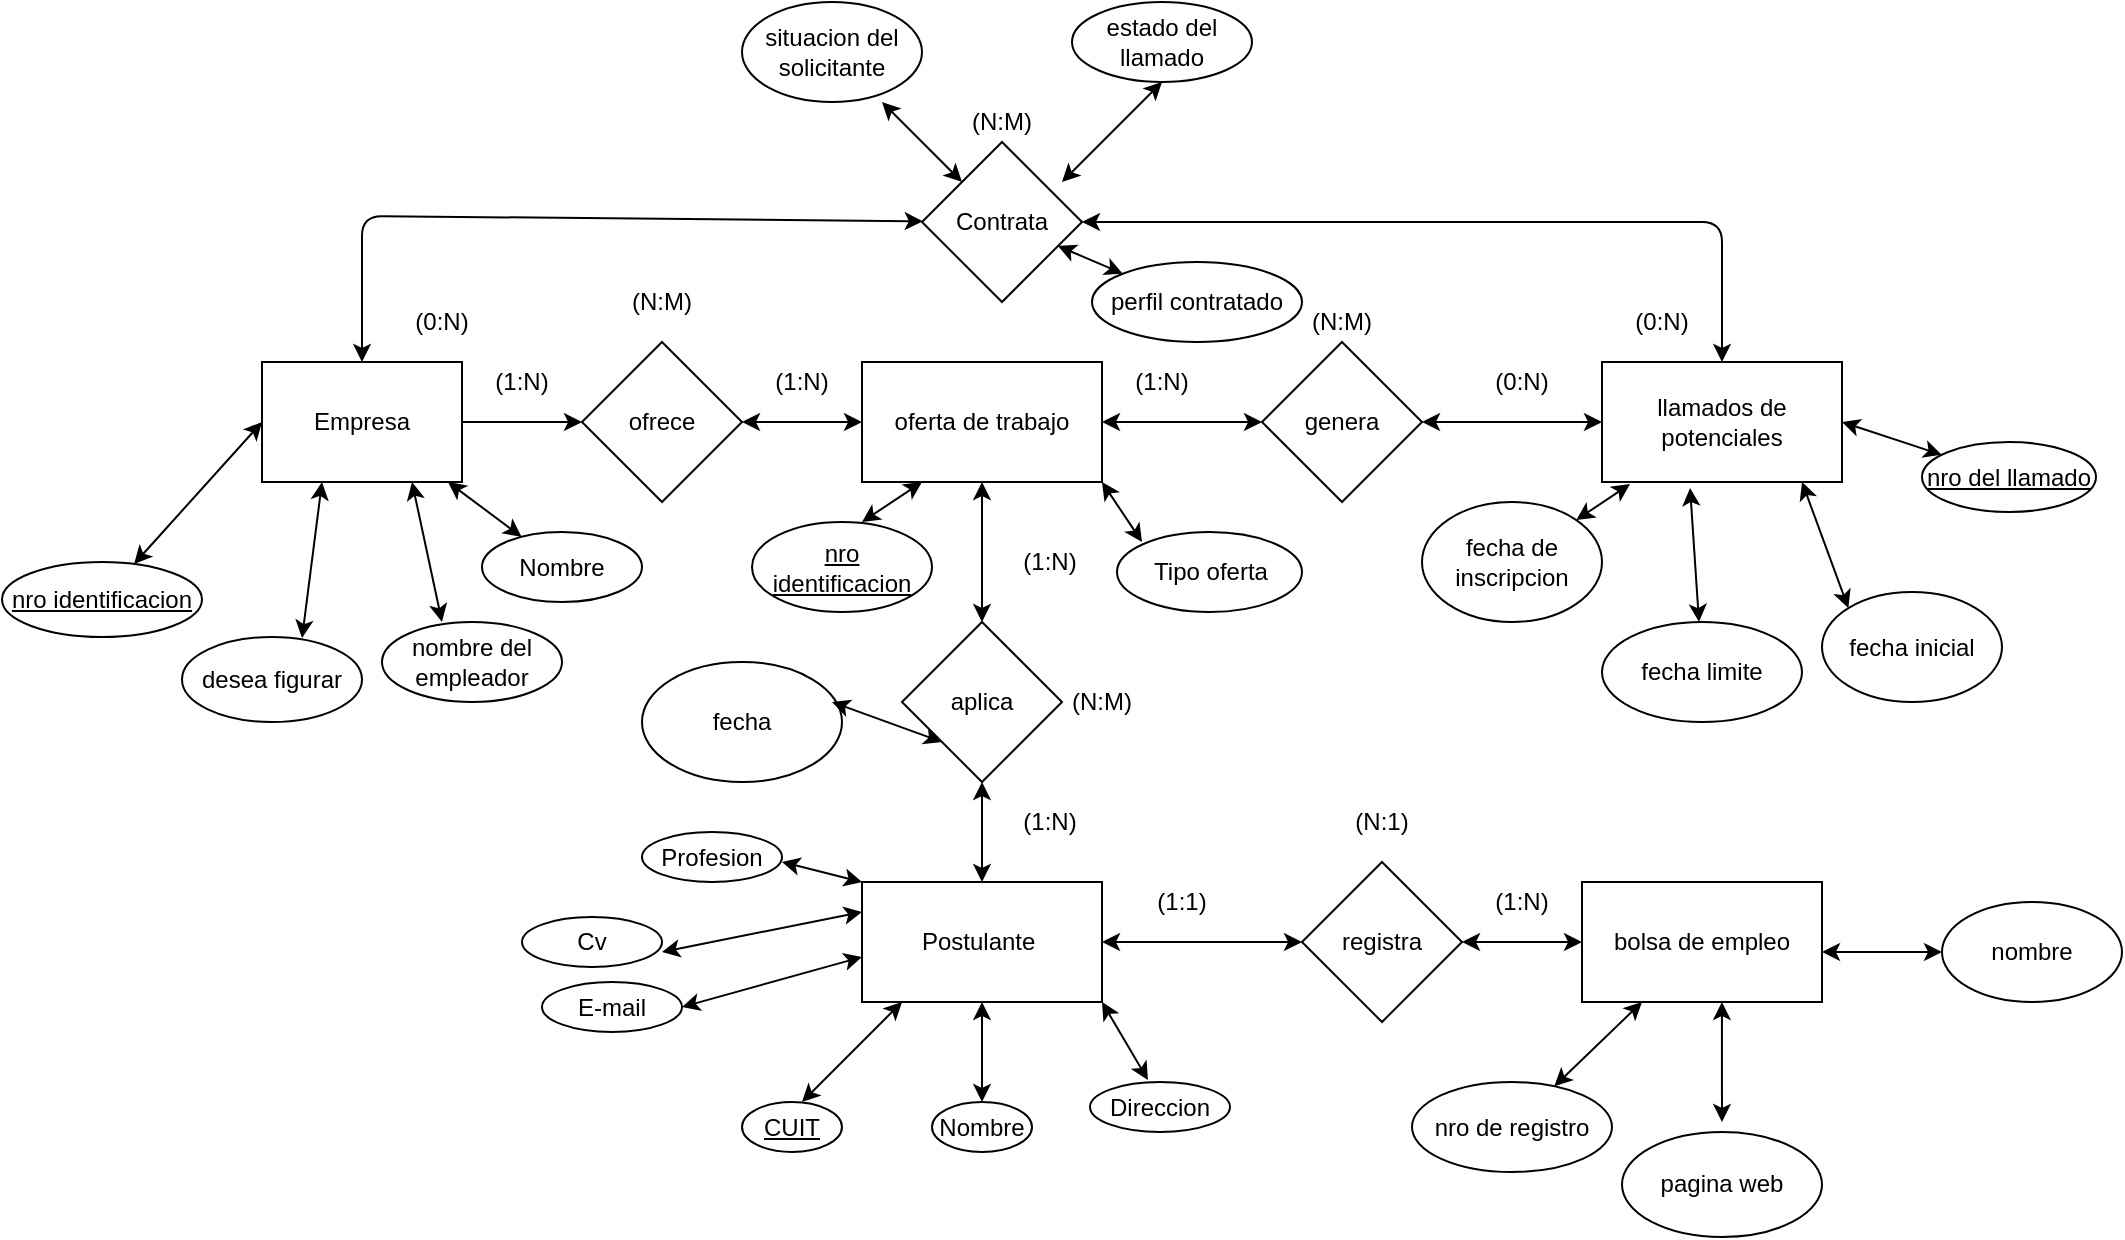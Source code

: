 <mxfile version="13.2.4" type="device"><diagram id="C5RBs43oDa-KdzZeNtuy" name="Page-1"><mxGraphModel dx="2283" dy="1828" grid="1" gridSize="10" guides="1" tooltips="1" connect="1" arrows="1" fold="1" page="1" pageScale="1" pageWidth="827" pageHeight="1169" math="0" shadow="0"><root><mxCell id="WIyWlLk6GJQsqaUBKTNV-0"/><mxCell id="WIyWlLk6GJQsqaUBKTNV-1" parent="WIyWlLk6GJQsqaUBKTNV-0"/><mxCell id="xEi5N1hV9zXf6CYKqSkR-0" value="oferta de trabajo" style="rounded=0;whiteSpace=wrap;html=1;" parent="WIyWlLk6GJQsqaUBKTNV-1" vertex="1"><mxGeometry x="300" y="140" width="120" height="60" as="geometry"/></mxCell><mxCell id="xEi5N1hV9zXf6CYKqSkR-1" value="llamados de potenciales" style="rounded=0;whiteSpace=wrap;html=1;" parent="WIyWlLk6GJQsqaUBKTNV-1" vertex="1"><mxGeometry x="670" y="140" width="120" height="60" as="geometry"/></mxCell><mxCell id="xEi5N1hV9zXf6CYKqSkR-2" value="" style="endArrow=classic;startArrow=classic;html=1;exitX=1;exitY=0.5;exitDx=0;exitDy=0;entryX=0;entryY=0.5;entryDx=0;entryDy=0;" parent="WIyWlLk6GJQsqaUBKTNV-1" source="xEi5N1hV9zXf6CYKqSkR-0" target="xEi5N1hV9zXf6CYKqSkR-4" edge="1"><mxGeometry width="50" height="50" relative="1" as="geometry"><mxPoint x="390" y="270" as="sourcePoint"/><mxPoint x="390" y="160" as="targetPoint"/></mxGeometry></mxCell><mxCell id="xEi5N1hV9zXf6CYKqSkR-3" value="" style="endArrow=classic;startArrow=classic;html=1;exitX=0;exitY=0.5;exitDx=0;exitDy=0;" parent="WIyWlLk6GJQsqaUBKTNV-1" source="xEi5N1hV9zXf6CYKqSkR-1" target="xEi5N1hV9zXf6CYKqSkR-4" edge="1"><mxGeometry width="50" height="50" relative="1" as="geometry"><mxPoint x="460" y="160" as="sourcePoint"/><mxPoint x="530" y="159.5" as="targetPoint"/></mxGeometry></mxCell><mxCell id="xEi5N1hV9zXf6CYKqSkR-4" value="genera" style="rhombus;whiteSpace=wrap;html=1;" parent="WIyWlLk6GJQsqaUBKTNV-1" vertex="1"><mxGeometry x="500" y="130" width="80" height="80" as="geometry"/></mxCell><mxCell id="xEi5N1hV9zXf6CYKqSkR-5" value="Postulante&amp;nbsp;&lt;br&gt;" style="rounded=0;whiteSpace=wrap;html=1;" parent="WIyWlLk6GJQsqaUBKTNV-1" vertex="1"><mxGeometry x="300" y="400" width="120" height="60" as="geometry"/></mxCell><mxCell id="xEi5N1hV9zXf6CYKqSkR-6" value="registra" style="rhombus;whiteSpace=wrap;html=1;" parent="WIyWlLk6GJQsqaUBKTNV-1" vertex="1"><mxGeometry x="520" y="390" width="80" height="80" as="geometry"/></mxCell><mxCell id="xEi5N1hV9zXf6CYKqSkR-7" value="bolsa de empleo" style="rounded=0;whiteSpace=wrap;html=1;" parent="WIyWlLk6GJQsqaUBKTNV-1" vertex="1"><mxGeometry x="660" y="400" width="120" height="60" as="geometry"/></mxCell><mxCell id="xEi5N1hV9zXf6CYKqSkR-9" value="" style="endArrow=classic;startArrow=classic;html=1;exitX=0;exitY=0.5;exitDx=0;exitDy=0;entryX=1;entryY=0.5;entryDx=0;entryDy=0;" parent="WIyWlLk6GJQsqaUBKTNV-1" source="xEi5N1hV9zXf6CYKqSkR-7" target="xEi5N1hV9zXf6CYKqSkR-6" edge="1"><mxGeometry width="50" height="50" relative="1" as="geometry"><mxPoint x="550" y="535" as="sourcePoint"/><mxPoint x="450" y="343" as="targetPoint"/></mxGeometry></mxCell><mxCell id="xEi5N1hV9zXf6CYKqSkR-10" value="ofrece" style="rhombus;whiteSpace=wrap;html=1;" parent="WIyWlLk6GJQsqaUBKTNV-1" vertex="1"><mxGeometry x="160" y="130" width="80" height="80" as="geometry"/></mxCell><mxCell id="xEi5N1hV9zXf6CYKqSkR-11" value="" style="endArrow=classic;startArrow=classic;html=1;" parent="WIyWlLk6GJQsqaUBKTNV-1" edge="1"><mxGeometry width="50" height="50" relative="1" as="geometry"><mxPoint x="240" y="170" as="sourcePoint"/><mxPoint x="300" y="170" as="targetPoint"/></mxGeometry></mxCell><mxCell id="xEi5N1hV9zXf6CYKqSkR-12" value="" style="endArrow=classic;startArrow=classic;html=1;" parent="WIyWlLk6GJQsqaUBKTNV-1" target="xEi5N1hV9zXf6CYKqSkR-10" edge="1"><mxGeometry width="50" height="50" relative="1" as="geometry"><mxPoint x="70" y="170" as="sourcePoint"/><mxPoint x="310" y="180" as="targetPoint"/></mxGeometry></mxCell><mxCell id="xEi5N1hV9zXf6CYKqSkR-13" value="Empresa" style="rounded=0;whiteSpace=wrap;html=1;" parent="WIyWlLk6GJQsqaUBKTNV-1" vertex="1"><mxGeometry y="140" width="100" height="60" as="geometry"/></mxCell><mxCell id="xEi5N1hV9zXf6CYKqSkR-15" value="" style="endArrow=classic;startArrow=classic;html=1;entryX=1;entryY=0.5;entryDx=0;entryDy=0;exitX=0;exitY=0.5;exitDx=0;exitDy=0;" parent="WIyWlLk6GJQsqaUBKTNV-1" source="xEi5N1hV9zXf6CYKqSkR-6" target="xEi5N1hV9zXf6CYKqSkR-5" edge="1"><mxGeometry width="50" height="50" relative="1" as="geometry"><mxPoint x="270" y="490" as="sourcePoint"/><mxPoint x="320" y="440" as="targetPoint"/></mxGeometry></mxCell><mxCell id="xEi5N1hV9zXf6CYKqSkR-16" value="aplica" style="rhombus;whiteSpace=wrap;html=1;" parent="WIyWlLk6GJQsqaUBKTNV-1" vertex="1"><mxGeometry x="320" y="270" width="80" height="80" as="geometry"/></mxCell><mxCell id="xEi5N1hV9zXf6CYKqSkR-17" value="" style="endArrow=classic;startArrow=classic;html=1;entryX=0.5;entryY=1;entryDx=0;entryDy=0;" parent="WIyWlLk6GJQsqaUBKTNV-1" source="xEi5N1hV9zXf6CYKqSkR-16" target="xEi5N1hV9zXf6CYKqSkR-0" edge="1"><mxGeometry width="50" height="50" relative="1" as="geometry"><mxPoint x="300" y="370" as="sourcePoint"/><mxPoint x="350" y="320" as="targetPoint"/></mxGeometry></mxCell><mxCell id="xEi5N1hV9zXf6CYKqSkR-19" value="" style="endArrow=classic;startArrow=classic;html=1;entryX=0.5;entryY=1;entryDx=0;entryDy=0;exitX=0.5;exitY=0;exitDx=0;exitDy=0;" parent="WIyWlLk6GJQsqaUBKTNV-1" source="xEi5N1hV9zXf6CYKqSkR-5" target="xEi5N1hV9zXf6CYKqSkR-16" edge="1"><mxGeometry width="50" height="50" relative="1" as="geometry"><mxPoint x="300" y="590" as="sourcePoint"/><mxPoint x="350" y="540" as="targetPoint"/></mxGeometry></mxCell><mxCell id="xEi5N1hV9zXf6CYKqSkR-21" value="Contrata" style="rhombus;whiteSpace=wrap;html=1;" parent="WIyWlLk6GJQsqaUBKTNV-1" vertex="1"><mxGeometry x="330" y="30" width="80" height="80" as="geometry"/></mxCell><mxCell id="xEi5N1hV9zXf6CYKqSkR-22" value="" style="endArrow=classic;startArrow=classic;html=1;exitX=0.5;exitY=0;exitDx=0;exitDy=0;" parent="WIyWlLk6GJQsqaUBKTNV-1" source="xEi5N1hV9zXf6CYKqSkR-13" target="xEi5N1hV9zXf6CYKqSkR-21" edge="1"><mxGeometry width="50" height="50" relative="1" as="geometry"><mxPoint x="300" y="140" as="sourcePoint"/><mxPoint x="290" y="40" as="targetPoint"/><Array as="points"><mxPoint x="50" y="67"/></Array></mxGeometry></mxCell><mxCell id="xEi5N1hV9zXf6CYKqSkR-23" value="" style="endArrow=classic;startArrow=classic;html=1;exitX=1;exitY=0.5;exitDx=0;exitDy=0;entryX=0.5;entryY=0;entryDx=0;entryDy=0;" parent="WIyWlLk6GJQsqaUBKTNV-1" source="xEi5N1hV9zXf6CYKqSkR-21" target="xEi5N1hV9zXf6CYKqSkR-1" edge="1"><mxGeometry width="50" height="50" relative="1" as="geometry"><mxPoint x="500" y="140" as="sourcePoint"/><mxPoint x="810" y="40" as="targetPoint"/><Array as="points"><mxPoint x="730" y="70"/></Array></mxGeometry></mxCell><mxCell id="xEi5N1hV9zXf6CYKqSkR-24" value="(1:N)" style="text;html=1;strokeColor=none;fillColor=none;align=center;verticalAlign=middle;whiteSpace=wrap;rounded=0;" parent="WIyWlLk6GJQsqaUBKTNV-1" vertex="1"><mxGeometry x="610" y="400" width="40" height="20" as="geometry"/></mxCell><mxCell id="xEi5N1hV9zXf6CYKqSkR-25" value="(1:1)" style="text;html=1;strokeColor=none;fillColor=none;align=center;verticalAlign=middle;whiteSpace=wrap;rounded=0;" parent="WIyWlLk6GJQsqaUBKTNV-1" vertex="1"><mxGeometry x="440" y="400" width="40" height="20" as="geometry"/></mxCell><mxCell id="xEi5N1hV9zXf6CYKqSkR-26" value="(N:1)" style="text;html=1;strokeColor=none;fillColor=none;align=center;verticalAlign=middle;whiteSpace=wrap;rounded=0;" parent="WIyWlLk6GJQsqaUBKTNV-1" vertex="1"><mxGeometry x="540" y="360" width="40" height="20" as="geometry"/></mxCell><mxCell id="xEi5N1hV9zXf6CYKqSkR-27" value="(1:N)" style="text;html=1;strokeColor=none;fillColor=none;align=center;verticalAlign=middle;whiteSpace=wrap;rounded=0;" parent="WIyWlLk6GJQsqaUBKTNV-1" vertex="1"><mxGeometry x="374" y="230" width="40" height="20" as="geometry"/></mxCell><mxCell id="xEi5N1hV9zXf6CYKqSkR-28" value="(1:N)" style="text;html=1;strokeColor=none;fillColor=none;align=center;verticalAlign=middle;whiteSpace=wrap;rounded=0;" parent="WIyWlLk6GJQsqaUBKTNV-1" vertex="1"><mxGeometry x="374" y="360" width="40" height="20" as="geometry"/></mxCell><mxCell id="xEi5N1hV9zXf6CYKqSkR-29" value="(N:M)" style="text;html=1;strokeColor=none;fillColor=none;align=center;verticalAlign=middle;whiteSpace=wrap;rounded=0;" parent="WIyWlLk6GJQsqaUBKTNV-1" vertex="1"><mxGeometry x="400" y="300" width="40" height="20" as="geometry"/></mxCell><mxCell id="xEi5N1hV9zXf6CYKqSkR-30" value="(1:N)" style="text;html=1;strokeColor=none;fillColor=none;align=center;verticalAlign=middle;whiteSpace=wrap;rounded=0;" parent="WIyWlLk6GJQsqaUBKTNV-1" vertex="1"><mxGeometry x="110" y="140" width="40" height="20" as="geometry"/></mxCell><mxCell id="xEi5N1hV9zXf6CYKqSkR-31" value="(1:N)" style="text;html=1;strokeColor=none;fillColor=none;align=center;verticalAlign=middle;whiteSpace=wrap;rounded=0;" parent="WIyWlLk6GJQsqaUBKTNV-1" vertex="1"><mxGeometry x="250" y="140" width="40" height="20" as="geometry"/></mxCell><mxCell id="xEi5N1hV9zXf6CYKqSkR-32" value="(0:N)" style="text;html=1;strokeColor=none;fillColor=none;align=center;verticalAlign=middle;whiteSpace=wrap;rounded=0;" parent="WIyWlLk6GJQsqaUBKTNV-1" vertex="1"><mxGeometry x="610" y="140" width="40" height="20" as="geometry"/></mxCell><mxCell id="xEi5N1hV9zXf6CYKqSkR-33" value="(1:N)" style="text;html=1;strokeColor=none;fillColor=none;align=center;verticalAlign=middle;whiteSpace=wrap;rounded=0;" parent="WIyWlLk6GJQsqaUBKTNV-1" vertex="1"><mxGeometry x="430" y="140" width="40" height="20" as="geometry"/></mxCell><mxCell id="xEi5N1hV9zXf6CYKqSkR-34" value="(N:M)" style="text;html=1;strokeColor=none;fillColor=none;align=center;verticalAlign=middle;whiteSpace=wrap;rounded=0;" parent="WIyWlLk6GJQsqaUBKTNV-1" vertex="1"><mxGeometry x="520" y="110" width="40" height="20" as="geometry"/></mxCell><mxCell id="xEi5N1hV9zXf6CYKqSkR-35" value="(0:N)" style="text;html=1;strokeColor=none;fillColor=none;align=center;verticalAlign=middle;whiteSpace=wrap;rounded=0;" parent="WIyWlLk6GJQsqaUBKTNV-1" vertex="1"><mxGeometry x="680" y="110" width="40" height="20" as="geometry"/></mxCell><mxCell id="xEi5N1hV9zXf6CYKqSkR-36" value="(0:N)" style="text;html=1;strokeColor=none;fillColor=none;align=center;verticalAlign=middle;whiteSpace=wrap;rounded=0;" parent="WIyWlLk6GJQsqaUBKTNV-1" vertex="1"><mxGeometry x="70" y="110" width="40" height="20" as="geometry"/></mxCell><mxCell id="xEi5N1hV9zXf6CYKqSkR-37" value="(N:M)" style="text;html=1;strokeColor=none;fillColor=none;align=center;verticalAlign=middle;whiteSpace=wrap;rounded=0;" parent="WIyWlLk6GJQsqaUBKTNV-1" vertex="1"><mxGeometry x="350" y="10" width="40" height="20" as="geometry"/></mxCell><mxCell id="xEi5N1hV9zXf6CYKqSkR-38" value="(N:M)" style="text;html=1;strokeColor=none;fillColor=none;align=center;verticalAlign=middle;whiteSpace=wrap;rounded=0;" parent="WIyWlLk6GJQsqaUBKTNV-1" vertex="1"><mxGeometry x="180" y="100" width="40" height="20" as="geometry"/></mxCell><mxCell id="xEi5N1hV9zXf6CYKqSkR-39" value="" style="endArrow=classic;startArrow=classic;html=1;" parent="WIyWlLk6GJQsqaUBKTNV-1" edge="1"><mxGeometry width="50" height="50" relative="1" as="geometry"><mxPoint x="270" y="510" as="sourcePoint"/><mxPoint x="320" y="460" as="targetPoint"/></mxGeometry></mxCell><mxCell id="xEi5N1hV9zXf6CYKqSkR-40" value="" style="endArrow=classic;startArrow=classic;html=1;" parent="WIyWlLk6GJQsqaUBKTNV-1" target="xEi5N1hV9zXf6CYKqSkR-5" edge="1"><mxGeometry width="50" height="50" relative="1" as="geometry"><mxPoint x="360" y="510" as="sourcePoint"/><mxPoint x="330" y="470" as="targetPoint"/></mxGeometry></mxCell><mxCell id="xEi5N1hV9zXf6CYKqSkR-41" value="&lt;u&gt;CUIT&lt;/u&gt;" style="ellipse;whiteSpace=wrap;html=1;" parent="WIyWlLk6GJQsqaUBKTNV-1" vertex="1"><mxGeometry x="240" y="510" width="50" height="25" as="geometry"/></mxCell><mxCell id="xEi5N1hV9zXf6CYKqSkR-43" value="Nombre" style="ellipse;whiteSpace=wrap;html=1;" parent="WIyWlLk6GJQsqaUBKTNV-1" vertex="1"><mxGeometry x="335" y="510" width="50" height="25" as="geometry"/></mxCell><mxCell id="xEi5N1hV9zXf6CYKqSkR-44" value="Direccion" style="ellipse;whiteSpace=wrap;html=1;" parent="WIyWlLk6GJQsqaUBKTNV-1" vertex="1"><mxGeometry x="414" y="500" width="70" height="25" as="geometry"/></mxCell><mxCell id="xEi5N1hV9zXf6CYKqSkR-45" value="E-mail" style="ellipse;whiteSpace=wrap;html=1;" parent="WIyWlLk6GJQsqaUBKTNV-1" vertex="1"><mxGeometry x="140" y="450" width="70" height="25" as="geometry"/></mxCell><mxCell id="xEi5N1hV9zXf6CYKqSkR-46" value="Cv" style="ellipse;whiteSpace=wrap;html=1;" parent="WIyWlLk6GJQsqaUBKTNV-1" vertex="1"><mxGeometry x="130" y="417.5" width="70" height="25" as="geometry"/></mxCell><mxCell id="xEi5N1hV9zXf6CYKqSkR-48" value="Profesion" style="ellipse;whiteSpace=wrap;html=1;" parent="WIyWlLk6GJQsqaUBKTNV-1" vertex="1"><mxGeometry x="190" y="375" width="70" height="25" as="geometry"/></mxCell><mxCell id="SdiVONQuqcY9Zi64I5Fq-0" value="" style="endArrow=classic;startArrow=classic;html=1;exitX=1;exitY=0.5;exitDx=0;exitDy=0;" edge="1" parent="WIyWlLk6GJQsqaUBKTNV-1" source="xEi5N1hV9zXf6CYKqSkR-45"><mxGeometry width="50" height="50" relative="1" as="geometry"><mxPoint x="250" y="487.5" as="sourcePoint"/><mxPoint x="300" y="437.5" as="targetPoint"/></mxGeometry></mxCell><mxCell id="SdiVONQuqcY9Zi64I5Fq-2" value="" style="endArrow=classic;startArrow=classic;html=1;entryX=0;entryY=0.25;entryDx=0;entryDy=0;" edge="1" parent="WIyWlLk6GJQsqaUBKTNV-1" target="xEi5N1hV9zXf6CYKqSkR-5"><mxGeometry width="50" height="50" relative="1" as="geometry"><mxPoint x="200" y="435" as="sourcePoint"/><mxPoint x="250" y="385" as="targetPoint"/></mxGeometry></mxCell><mxCell id="SdiVONQuqcY9Zi64I5Fq-4" value="" style="endArrow=classic;startArrow=classic;html=1;entryX=0;entryY=0;entryDx=0;entryDy=0;" edge="1" parent="WIyWlLk6GJQsqaUBKTNV-1" target="xEi5N1hV9zXf6CYKqSkR-5"><mxGeometry width="50" height="50" relative="1" as="geometry"><mxPoint x="260" y="390" as="sourcePoint"/><mxPoint x="310" y="340" as="targetPoint"/></mxGeometry></mxCell><mxCell id="SdiVONQuqcY9Zi64I5Fq-5" value="" style="endArrow=classic;startArrow=classic;html=1;entryX=1;entryY=1;entryDx=0;entryDy=0;exitX=0.414;exitY=-0.04;exitDx=0;exitDy=0;exitPerimeter=0;" edge="1" parent="WIyWlLk6GJQsqaUBKTNV-1" source="xEi5N1hV9zXf6CYKqSkR-44" target="xEi5N1hV9zXf6CYKqSkR-5"><mxGeometry width="50" height="50" relative="1" as="geometry"><mxPoint x="414" y="492.5" as="sourcePoint"/><mxPoint x="464" y="442.5" as="targetPoint"/></mxGeometry></mxCell><mxCell id="SdiVONQuqcY9Zi64I5Fq-8" value="" style="endArrow=classic;startArrow=classic;html=1;" edge="1" parent="WIyWlLk6GJQsqaUBKTNV-1"><mxGeometry width="50" height="50" relative="1" as="geometry"><mxPoint x="400" y="50" as="sourcePoint"/><mxPoint x="450" as="targetPoint"/></mxGeometry></mxCell><mxCell id="SdiVONQuqcY9Zi64I5Fq-9" value="estado del llamado" style="ellipse;whiteSpace=wrap;html=1;" vertex="1" parent="WIyWlLk6GJQsqaUBKTNV-1"><mxGeometry x="405" y="-40" width="90" height="40" as="geometry"/></mxCell><mxCell id="SdiVONQuqcY9Zi64I5Fq-10" value="" style="endArrow=classic;startArrow=classic;html=1;exitX=0;exitY=0;exitDx=0;exitDy=0;" edge="1" parent="WIyWlLk6GJQsqaUBKTNV-1" source="xEi5N1hV9zXf6CYKqSkR-21"><mxGeometry width="50" height="50" relative="1" as="geometry"><mxPoint x="270" y="40" as="sourcePoint"/><mxPoint x="310" y="10" as="targetPoint"/></mxGeometry></mxCell><mxCell id="SdiVONQuqcY9Zi64I5Fq-11" value="situacion del solicitante" style="ellipse;whiteSpace=wrap;html=1;" vertex="1" parent="WIyWlLk6GJQsqaUBKTNV-1"><mxGeometry x="240" y="-40" width="90" height="50" as="geometry"/></mxCell><mxCell id="SdiVONQuqcY9Zi64I5Fq-12" value="" style="endArrow=classic;startArrow=classic;html=1;exitX=0.93;exitY=1;exitDx=0;exitDy=0;exitPerimeter=0;" edge="1" parent="WIyWlLk6GJQsqaUBKTNV-1" source="xEi5N1hV9zXf6CYKqSkR-13" target="SdiVONQuqcY9Zi64I5Fq-13"><mxGeometry width="50" height="50" relative="1" as="geometry"><mxPoint x="120" y="230" as="sourcePoint"/><mxPoint x="90" y="200" as="targetPoint"/></mxGeometry></mxCell><mxCell id="SdiVONQuqcY9Zi64I5Fq-13" value="Nombre" style="ellipse;whiteSpace=wrap;html=1;" vertex="1" parent="WIyWlLk6GJQsqaUBKTNV-1"><mxGeometry x="110" y="225" width="80" height="35" as="geometry"/></mxCell><mxCell id="SdiVONQuqcY9Zi64I5Fq-15" value="" style="endArrow=classic;startArrow=classic;html=1;entryX=0.75;entryY=1;entryDx=0;entryDy=0;" edge="1" parent="WIyWlLk6GJQsqaUBKTNV-1" target="xEi5N1hV9zXf6CYKqSkR-13"><mxGeometry width="50" height="50" relative="1" as="geometry"><mxPoint x="90" y="270" as="sourcePoint"/><mxPoint x="100" y="250" as="targetPoint"/></mxGeometry></mxCell><mxCell id="SdiVONQuqcY9Zi64I5Fq-16" value="nombre del empleador" style="ellipse;whiteSpace=wrap;html=1;" vertex="1" parent="WIyWlLk6GJQsqaUBKTNV-1"><mxGeometry x="60" y="270" width="90" height="40" as="geometry"/></mxCell><mxCell id="SdiVONQuqcY9Zi64I5Fq-19" value="desea figurar" style="ellipse;whiteSpace=wrap;html=1;" vertex="1" parent="WIyWlLk6GJQsqaUBKTNV-1"><mxGeometry x="-40" y="277.5" width="90" height="42.5" as="geometry"/></mxCell><mxCell id="SdiVONQuqcY9Zi64I5Fq-22" value="" style="endArrow=classic;startArrow=classic;html=1;exitX=0.667;exitY=0.012;exitDx=0;exitDy=0;exitPerimeter=0;" edge="1" parent="WIyWlLk6GJQsqaUBKTNV-1" source="SdiVONQuqcY9Zi64I5Fq-19"><mxGeometry width="50" height="50" relative="1" as="geometry"><mxPoint x="-10" y="240" as="sourcePoint"/><mxPoint x="30" y="200" as="targetPoint"/></mxGeometry></mxCell><mxCell id="SdiVONQuqcY9Zi64I5Fq-23" value="" style="endArrow=classic;startArrow=classic;html=1;exitX=0.117;exitY=1.017;exitDx=0;exitDy=0;exitPerimeter=0;" edge="1" parent="WIyWlLk6GJQsqaUBKTNV-1" source="xEi5N1hV9zXf6CYKqSkR-1" target="SdiVONQuqcY9Zi64I5Fq-24"><mxGeometry width="50" height="50" relative="1" as="geometry"><mxPoint x="650" y="250" as="sourcePoint"/><mxPoint x="700" y="200" as="targetPoint"/></mxGeometry></mxCell><mxCell id="SdiVONQuqcY9Zi64I5Fq-24" value="fecha de inscripcion" style="ellipse;whiteSpace=wrap;html=1;" vertex="1" parent="WIyWlLk6GJQsqaUBKTNV-1"><mxGeometry x="580" y="210" width="90" height="60" as="geometry"/></mxCell><mxCell id="SdiVONQuqcY9Zi64I5Fq-27" value="" style="endArrow=classic;startArrow=classic;html=1;exitX=0.367;exitY=1.05;exitDx=0;exitDy=0;exitPerimeter=0;" edge="1" parent="WIyWlLk6GJQsqaUBKTNV-1" source="xEi5N1hV9zXf6CYKqSkR-1" target="SdiVONQuqcY9Zi64I5Fq-28"><mxGeometry width="50" height="50" relative="1" as="geometry"><mxPoint x="745" y="250" as="sourcePoint"/><mxPoint x="745" y="200" as="targetPoint"/></mxGeometry></mxCell><mxCell id="SdiVONQuqcY9Zi64I5Fq-28" value="fecha limite" style="ellipse;whiteSpace=wrap;html=1;" vertex="1" parent="WIyWlLk6GJQsqaUBKTNV-1"><mxGeometry x="670" y="270" width="100" height="50" as="geometry"/></mxCell><mxCell id="SdiVONQuqcY9Zi64I5Fq-29" value="fecha inicial" style="ellipse;whiteSpace=wrap;html=1;" vertex="1" parent="WIyWlLk6GJQsqaUBKTNV-1"><mxGeometry x="780" y="255" width="90" height="55" as="geometry"/></mxCell><mxCell id="SdiVONQuqcY9Zi64I5Fq-32" value="" style="endArrow=classic;startArrow=classic;html=1;exitX=0;exitY=0;exitDx=0;exitDy=0;" edge="1" parent="WIyWlLk6GJQsqaUBKTNV-1" source="SdiVONQuqcY9Zi64I5Fq-29"><mxGeometry width="50" height="50" relative="1" as="geometry"><mxPoint x="720" y="250" as="sourcePoint"/><mxPoint x="770" y="200" as="targetPoint"/></mxGeometry></mxCell><mxCell id="SdiVONQuqcY9Zi64I5Fq-33" value="" style="endArrow=classic;startArrow=classic;html=1;" edge="1" parent="WIyWlLk6GJQsqaUBKTNV-1" target="SdiVONQuqcY9Zi64I5Fq-34"><mxGeometry width="50" height="50" relative="1" as="geometry"><mxPoint x="270" y="320" as="sourcePoint"/><mxPoint x="320" y="310" as="targetPoint"/></mxGeometry></mxCell><mxCell id="SdiVONQuqcY9Zi64I5Fq-34" value="fecha" style="ellipse;whiteSpace=wrap;html=1;" vertex="1" parent="WIyWlLk6GJQsqaUBKTNV-1"><mxGeometry x="190" y="290" width="100" height="60" as="geometry"/></mxCell><mxCell id="SdiVONQuqcY9Zi64I5Fq-35" value="" style="endArrow=classic;startArrow=classic;html=1;entryX=0;entryY=1;entryDx=0;entryDy=0;" edge="1" parent="WIyWlLk6GJQsqaUBKTNV-1" target="xEi5N1hV9zXf6CYKqSkR-16"><mxGeometry width="50" height="50" relative="1" as="geometry"><mxPoint x="285" y="310" as="sourcePoint"/><mxPoint x="335" y="260" as="targetPoint"/></mxGeometry></mxCell><mxCell id="SdiVONQuqcY9Zi64I5Fq-36" value="perfil contratado" style="ellipse;whiteSpace=wrap;html=1;" vertex="1" parent="WIyWlLk6GJQsqaUBKTNV-1"><mxGeometry x="415" y="90" width="105" height="40" as="geometry"/></mxCell><mxCell id="SdiVONQuqcY9Zi64I5Fq-38" value="" style="endArrow=classic;startArrow=classic;html=1;exitX=0;exitY=0;exitDx=0;exitDy=0;" edge="1" parent="WIyWlLk6GJQsqaUBKTNV-1" source="SdiVONQuqcY9Zi64I5Fq-36" target="xEi5N1hV9zXf6CYKqSkR-21"><mxGeometry width="50" height="50" relative="1" as="geometry"><mxPoint x="500" y="200" as="sourcePoint"/><mxPoint x="550" y="150" as="targetPoint"/></mxGeometry></mxCell><mxCell id="SdiVONQuqcY9Zi64I5Fq-39" value="&lt;u&gt;nro del llamado&lt;/u&gt;" style="ellipse;whiteSpace=wrap;html=1;" vertex="1" parent="WIyWlLk6GJQsqaUBKTNV-1"><mxGeometry x="830" y="180" width="87" height="35" as="geometry"/></mxCell><mxCell id="SdiVONQuqcY9Zi64I5Fq-40" value="" style="endArrow=classic;startArrow=classic;html=1;" edge="1" parent="WIyWlLk6GJQsqaUBKTNV-1" target="SdiVONQuqcY9Zi64I5Fq-39"><mxGeometry width="50" height="50" relative="1" as="geometry"><mxPoint x="790" y="170" as="sourcePoint"/><mxPoint x="840" y="120" as="targetPoint"/></mxGeometry></mxCell><mxCell id="SdiVONQuqcY9Zi64I5Fq-41" value="" style="endArrow=classic;startArrow=classic;html=1;entryX=1;entryY=1;entryDx=0;entryDy=0;" edge="1" parent="WIyWlLk6GJQsqaUBKTNV-1" target="xEi5N1hV9zXf6CYKqSkR-0"><mxGeometry width="50" height="50" relative="1" as="geometry"><mxPoint x="440" y="230" as="sourcePoint"/><mxPoint x="500" y="220" as="targetPoint"/></mxGeometry></mxCell><mxCell id="SdiVONQuqcY9Zi64I5Fq-42" value="Tipo oferta" style="ellipse;whiteSpace=wrap;html=1;" vertex="1" parent="WIyWlLk6GJQsqaUBKTNV-1"><mxGeometry x="427.5" y="225" width="92.5" height="40" as="geometry"/></mxCell><mxCell id="SdiVONQuqcY9Zi64I5Fq-43" value="" style="endArrow=classic;startArrow=classic;html=1;entryX=0.25;entryY=1;entryDx=0;entryDy=0;" edge="1" parent="WIyWlLk6GJQsqaUBKTNV-1" target="xEi5N1hV9zXf6CYKqSkR-0"><mxGeometry width="50" height="50" relative="1" as="geometry"><mxPoint x="300" y="220" as="sourcePoint"/><mxPoint x="330" y="200" as="targetPoint"/></mxGeometry></mxCell><mxCell id="SdiVONQuqcY9Zi64I5Fq-44" value="&lt;u&gt;nro identificacion&lt;/u&gt;" style="ellipse;whiteSpace=wrap;html=1;" vertex="1" parent="WIyWlLk6GJQsqaUBKTNV-1"><mxGeometry x="245" y="220" width="90" height="45" as="geometry"/></mxCell><mxCell id="SdiVONQuqcY9Zi64I5Fq-45" value="pagina web" style="ellipse;whiteSpace=wrap;html=1;" vertex="1" parent="WIyWlLk6GJQsqaUBKTNV-1"><mxGeometry x="680" y="525" width="100" height="52.5" as="geometry"/></mxCell><mxCell id="SdiVONQuqcY9Zi64I5Fq-46" value="" style="endArrow=classic;startArrow=classic;html=1;entryX=0.583;entryY=1;entryDx=0;entryDy=0;entryPerimeter=0;" edge="1" parent="WIyWlLk6GJQsqaUBKTNV-1" target="xEi5N1hV9zXf6CYKqSkR-7"><mxGeometry width="50" height="50" relative="1" as="geometry"><mxPoint x="730" y="520" as="sourcePoint"/><mxPoint x="730" y="470" as="targetPoint"/></mxGeometry></mxCell><mxCell id="SdiVONQuqcY9Zi64I5Fq-47" value="" style="endArrow=classic;startArrow=classic;html=1;" edge="1" parent="WIyWlLk6GJQsqaUBKTNV-1"><mxGeometry width="50" height="50" relative="1" as="geometry"><mxPoint x="780" y="435" as="sourcePoint"/><mxPoint x="840" y="435" as="targetPoint"/></mxGeometry></mxCell><mxCell id="SdiVONQuqcY9Zi64I5Fq-48" value="nombre" style="ellipse;whiteSpace=wrap;html=1;" vertex="1" parent="WIyWlLk6GJQsqaUBKTNV-1"><mxGeometry x="840" y="410" width="90" height="50" as="geometry"/></mxCell><mxCell id="SdiVONQuqcY9Zi64I5Fq-49" value="nro de registro" style="ellipse;whiteSpace=wrap;html=1;" vertex="1" parent="WIyWlLk6GJQsqaUBKTNV-1"><mxGeometry x="575" y="500" width="100" height="45" as="geometry"/></mxCell><mxCell id="SdiVONQuqcY9Zi64I5Fq-50" value="" style="endArrow=classic;startArrow=classic;html=1;entryX=0.25;entryY=1;entryDx=0;entryDy=0;" edge="1" parent="WIyWlLk6GJQsqaUBKTNV-1" source="SdiVONQuqcY9Zi64I5Fq-49" target="xEi5N1hV9zXf6CYKqSkR-7"><mxGeometry width="50" height="50" relative="1" as="geometry"><mxPoint x="500" y="490" as="sourcePoint"/><mxPoint x="550" y="440" as="targetPoint"/><Array as="points"/></mxGeometry></mxCell><mxCell id="SdiVONQuqcY9Zi64I5Fq-51" value="" style="endArrow=classic;startArrow=classic;html=1;exitX=0;exitY=0.5;exitDx=0;exitDy=0;" edge="1" parent="WIyWlLk6GJQsqaUBKTNV-1" source="xEi5N1hV9zXf6CYKqSkR-13" target="SdiVONQuqcY9Zi64I5Fq-52"><mxGeometry width="50" height="50" relative="1" as="geometry"><mxPoint x="-50" y="220" as="sourcePoint"/><mxPoint y="170" as="targetPoint"/></mxGeometry></mxCell><mxCell id="SdiVONQuqcY9Zi64I5Fq-52" value="&lt;u&gt;nro identificacion&lt;/u&gt;" style="ellipse;whiteSpace=wrap;html=1;" vertex="1" parent="WIyWlLk6GJQsqaUBKTNV-1"><mxGeometry x="-130" y="240" width="100" height="37.5" as="geometry"/></mxCell></root></mxGraphModel></diagram></mxfile>